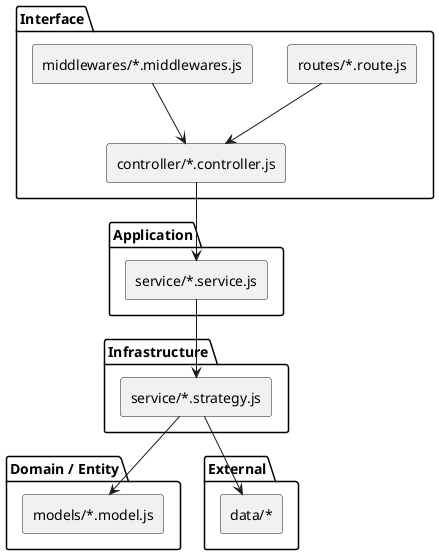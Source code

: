 @startuml "Architecture"
skinparam componentStyle rectangle

package "Interface" {
  [controller/*.controller.js] as Controllers
  [routes/*.route.js] as Routes
  [middlewares/*.middlewares.js] as Middlewares
}

package "Application" {
  [service/*.service.js] as Services
}

package "Infrastructure" {
  [service/*.strategy.js] as Strategies
}

package "Domain / Entity" {
  [models/*.model.js] as Models
}

package "External" {
  [data/*] as ExternalStorage
}

Routes --> Controllers
Middlewares --> Controllers
Controllers --> Services

Services --> Strategies

Strategies --> Models
Strategies --> ExternalStorage
@enduml